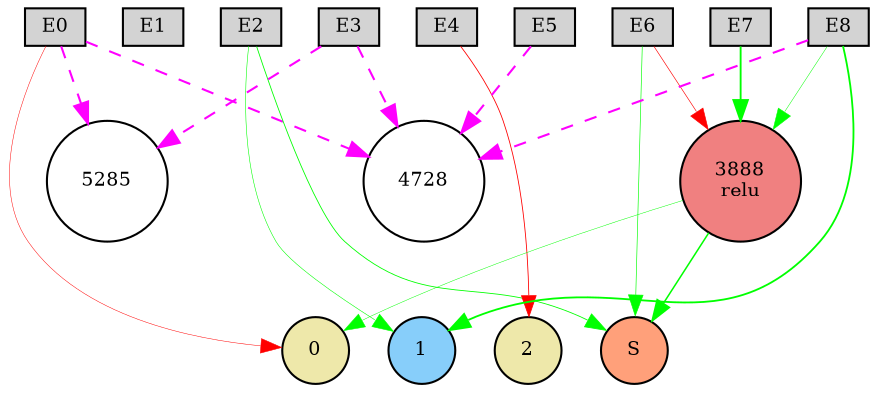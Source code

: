 digraph {
	node [fontsize=9 height=0.2 shape=circle width=0.2]
	subgraph inputs {
		node [shape=box style=filled]
		rank=source
		E0 [fillcolor=lightgray]
		E1 [fillcolor=lightgray]
		E0 -> E1 [style=invis]
		E2 [fillcolor=lightgray]
		E1 -> E2 [style=invis]
		E3 [fillcolor=lightgray]
		E2 -> E3 [style=invis]
		E4 [fillcolor=lightgray]
		E3 -> E4 [style=invis]
		E5 [fillcolor=lightgray]
		E4 -> E5 [style=invis]
		E6 [fillcolor=lightgray]
		E5 -> E6 [style=invis]
		E7 [fillcolor=lightgray]
		E6 -> E7 [style=invis]
		E8 [fillcolor=lightgray]
		E7 -> E8 [style=invis]
	}
	subgraph outputs {
		node [style=filled]
		rank=sink
		0 [fillcolor=palegoldenrod fontsize=9 height=0.2 shape=circle width=0.2]
		1 [fillcolor=lightskyblue fontsize=9 height=0.2 shape=circle width=0.2]
		0 -> 1 [style=invis]
		2 [fillcolor=palegoldenrod fontsize=9 height=0.2 shape=circle width=0.2]
		1 -> 2 [style=invis]
		S [fillcolor=lightsalmon fontsize=9 height=0.2 shape=circle width=0.2]
		2 -> S [style=invis]
	}
	3888 [label="3888
relu" fillcolor=lightcoral style=filled]
	E8 -> 1 [color=green penwidth=0.8794820927444686 style=solid]
	E2 -> S [color=green penwidth=0.4037153731445644 style=solid]
	E6 -> S [color=green penwidth=0.3127281504283864 style=solid]
	E7 -> 3888 [color=green penwidth=0.8971302273135023 style=solid]
	3888 -> 0 [color=green penwidth=0.22450102925862758 style=solid]
	E6 -> 3888 [color=red penwidth=0.30290047602486736 style=solid]
	E5 -> 4728 [color=magenta penwidth=1 style=dashed]
	E8 -> 4728 [color=magenta penwidth=1 style=dashed]
	E0 -> 4728 [color=magenta penwidth=1 style=dashed]
	E4 -> 2 [color=red penwidth=0.40022544656822623 style=solid]
	E3 -> 4728 [color=magenta penwidth=1 style=dashed]
	3888 -> S [color=green penwidth=0.7322910955632087 style=solid]
	E0 -> 5285 [color=magenta penwidth=1 style=dashed]
	E0 -> 0 [color=red penwidth=0.2303531006714904 style=solid]
	E3 -> 5285 [color=magenta penwidth=1 style=dashed]
	E2 -> 1 [color=green penwidth=0.2665654617045916 style=solid]
	E8 -> 3888 [color=green penwidth=0.23509653258663696 style=solid]
}
